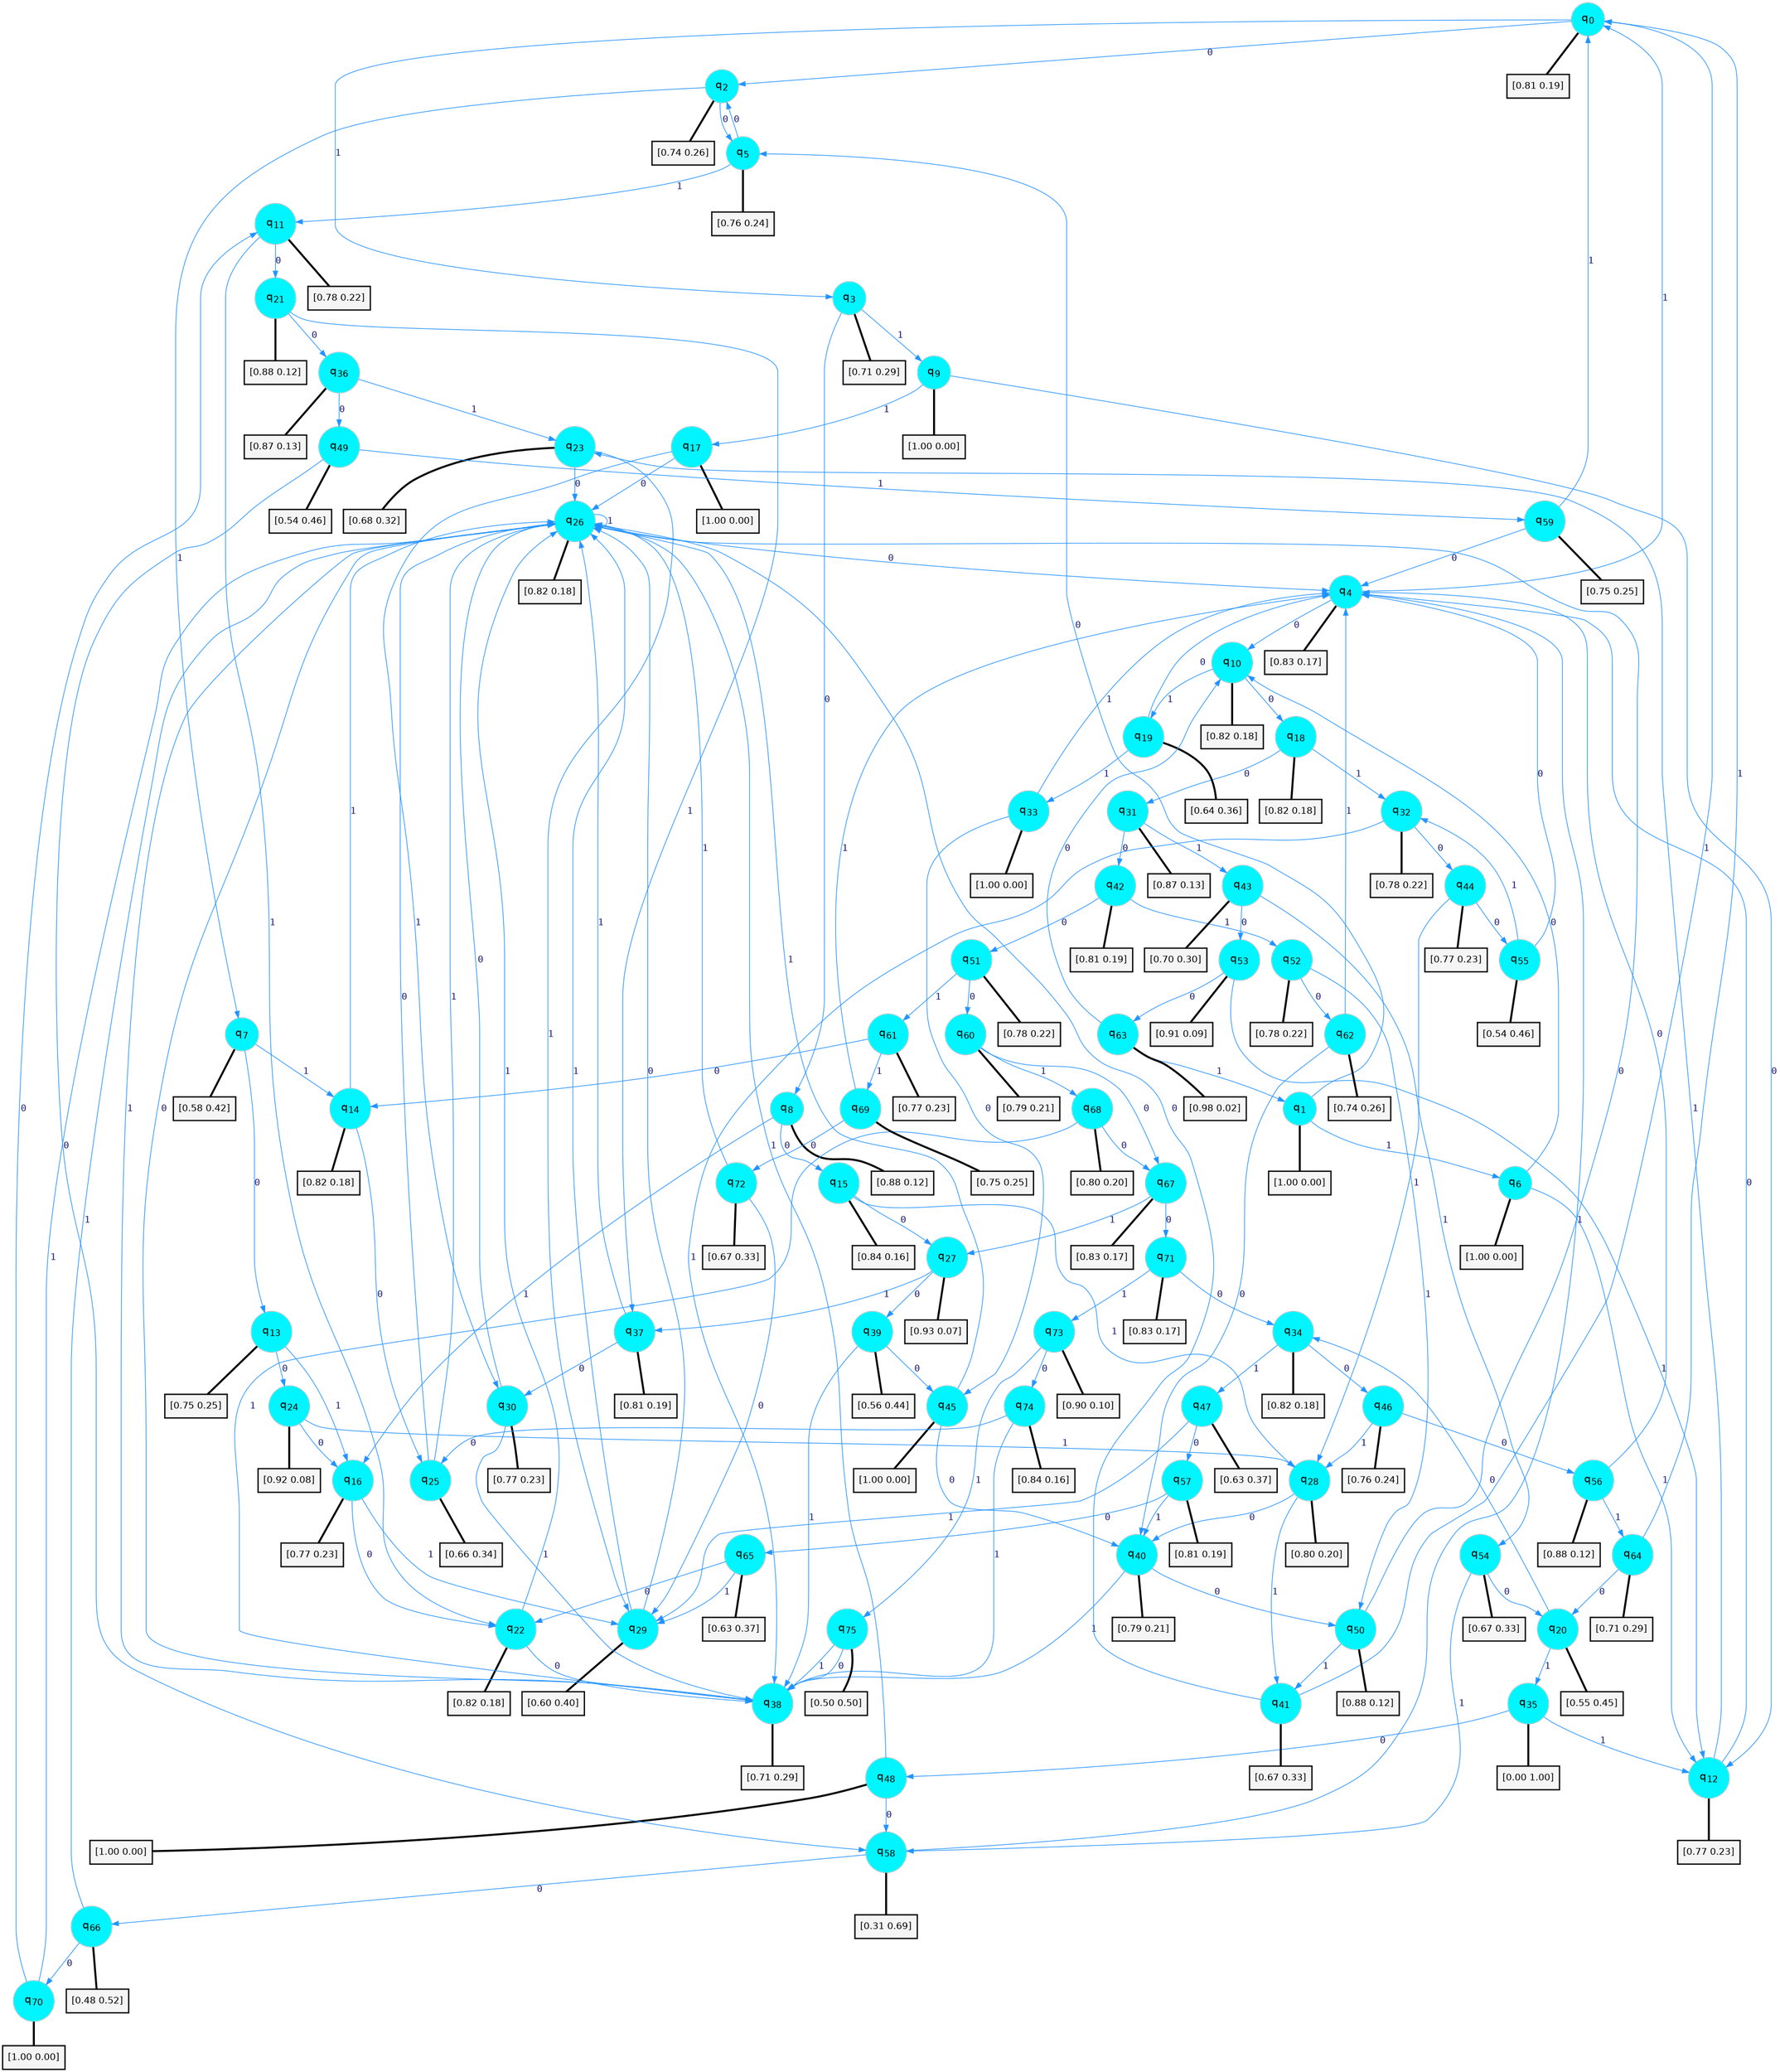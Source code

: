 digraph G {
graph [
bgcolor=transparent, dpi=300, rankdir=TD, size="40,25"];
node [
color=gray, fillcolor=turquoise1, fontcolor=black, fontname=Helvetica, fontsize=16, fontweight=bold, shape=circle, style=filled];
edge [
arrowsize=1, color=dodgerblue1, fontcolor=midnightblue, fontname=courier, fontweight=bold, penwidth=1, style=solid, weight=20];
0[label=<q<SUB>0</SUB>>];
1[label=<q<SUB>1</SUB>>];
2[label=<q<SUB>2</SUB>>];
3[label=<q<SUB>3</SUB>>];
4[label=<q<SUB>4</SUB>>];
5[label=<q<SUB>5</SUB>>];
6[label=<q<SUB>6</SUB>>];
7[label=<q<SUB>7</SUB>>];
8[label=<q<SUB>8</SUB>>];
9[label=<q<SUB>9</SUB>>];
10[label=<q<SUB>10</SUB>>];
11[label=<q<SUB>11</SUB>>];
12[label=<q<SUB>12</SUB>>];
13[label=<q<SUB>13</SUB>>];
14[label=<q<SUB>14</SUB>>];
15[label=<q<SUB>15</SUB>>];
16[label=<q<SUB>16</SUB>>];
17[label=<q<SUB>17</SUB>>];
18[label=<q<SUB>18</SUB>>];
19[label=<q<SUB>19</SUB>>];
20[label=<q<SUB>20</SUB>>];
21[label=<q<SUB>21</SUB>>];
22[label=<q<SUB>22</SUB>>];
23[label=<q<SUB>23</SUB>>];
24[label=<q<SUB>24</SUB>>];
25[label=<q<SUB>25</SUB>>];
26[label=<q<SUB>26</SUB>>];
27[label=<q<SUB>27</SUB>>];
28[label=<q<SUB>28</SUB>>];
29[label=<q<SUB>29</SUB>>];
30[label=<q<SUB>30</SUB>>];
31[label=<q<SUB>31</SUB>>];
32[label=<q<SUB>32</SUB>>];
33[label=<q<SUB>33</SUB>>];
34[label=<q<SUB>34</SUB>>];
35[label=<q<SUB>35</SUB>>];
36[label=<q<SUB>36</SUB>>];
37[label=<q<SUB>37</SUB>>];
38[label=<q<SUB>38</SUB>>];
39[label=<q<SUB>39</SUB>>];
40[label=<q<SUB>40</SUB>>];
41[label=<q<SUB>41</SUB>>];
42[label=<q<SUB>42</SUB>>];
43[label=<q<SUB>43</SUB>>];
44[label=<q<SUB>44</SUB>>];
45[label=<q<SUB>45</SUB>>];
46[label=<q<SUB>46</SUB>>];
47[label=<q<SUB>47</SUB>>];
48[label=<q<SUB>48</SUB>>];
49[label=<q<SUB>49</SUB>>];
50[label=<q<SUB>50</SUB>>];
51[label=<q<SUB>51</SUB>>];
52[label=<q<SUB>52</SUB>>];
53[label=<q<SUB>53</SUB>>];
54[label=<q<SUB>54</SUB>>];
55[label=<q<SUB>55</SUB>>];
56[label=<q<SUB>56</SUB>>];
57[label=<q<SUB>57</SUB>>];
58[label=<q<SUB>58</SUB>>];
59[label=<q<SUB>59</SUB>>];
60[label=<q<SUB>60</SUB>>];
61[label=<q<SUB>61</SUB>>];
62[label=<q<SUB>62</SUB>>];
63[label=<q<SUB>63</SUB>>];
64[label=<q<SUB>64</SUB>>];
65[label=<q<SUB>65</SUB>>];
66[label=<q<SUB>66</SUB>>];
67[label=<q<SUB>67</SUB>>];
68[label=<q<SUB>68</SUB>>];
69[label=<q<SUB>69</SUB>>];
70[label=<q<SUB>70</SUB>>];
71[label=<q<SUB>71</SUB>>];
72[label=<q<SUB>72</SUB>>];
73[label=<q<SUB>73</SUB>>];
74[label=<q<SUB>74</SUB>>];
75[label=<q<SUB>75</SUB>>];
76[label="[0.81 0.19]", shape=box,fontcolor=black, fontname=Helvetica, fontsize=14, penwidth=2, fillcolor=whitesmoke,color=black];
77[label="[1.00 0.00]", shape=box,fontcolor=black, fontname=Helvetica, fontsize=14, penwidth=2, fillcolor=whitesmoke,color=black];
78[label="[0.74 0.26]", shape=box,fontcolor=black, fontname=Helvetica, fontsize=14, penwidth=2, fillcolor=whitesmoke,color=black];
79[label="[0.71 0.29]", shape=box,fontcolor=black, fontname=Helvetica, fontsize=14, penwidth=2, fillcolor=whitesmoke,color=black];
80[label="[0.83 0.17]", shape=box,fontcolor=black, fontname=Helvetica, fontsize=14, penwidth=2, fillcolor=whitesmoke,color=black];
81[label="[0.76 0.24]", shape=box,fontcolor=black, fontname=Helvetica, fontsize=14, penwidth=2, fillcolor=whitesmoke,color=black];
82[label="[1.00 0.00]", shape=box,fontcolor=black, fontname=Helvetica, fontsize=14, penwidth=2, fillcolor=whitesmoke,color=black];
83[label="[0.58 0.42]", shape=box,fontcolor=black, fontname=Helvetica, fontsize=14, penwidth=2, fillcolor=whitesmoke,color=black];
84[label="[0.88 0.12]", shape=box,fontcolor=black, fontname=Helvetica, fontsize=14, penwidth=2, fillcolor=whitesmoke,color=black];
85[label="[1.00 0.00]", shape=box,fontcolor=black, fontname=Helvetica, fontsize=14, penwidth=2, fillcolor=whitesmoke,color=black];
86[label="[0.82 0.18]", shape=box,fontcolor=black, fontname=Helvetica, fontsize=14, penwidth=2, fillcolor=whitesmoke,color=black];
87[label="[0.78 0.22]", shape=box,fontcolor=black, fontname=Helvetica, fontsize=14, penwidth=2, fillcolor=whitesmoke,color=black];
88[label="[0.77 0.23]", shape=box,fontcolor=black, fontname=Helvetica, fontsize=14, penwidth=2, fillcolor=whitesmoke,color=black];
89[label="[0.75 0.25]", shape=box,fontcolor=black, fontname=Helvetica, fontsize=14, penwidth=2, fillcolor=whitesmoke,color=black];
90[label="[0.82 0.18]", shape=box,fontcolor=black, fontname=Helvetica, fontsize=14, penwidth=2, fillcolor=whitesmoke,color=black];
91[label="[0.84 0.16]", shape=box,fontcolor=black, fontname=Helvetica, fontsize=14, penwidth=2, fillcolor=whitesmoke,color=black];
92[label="[0.77 0.23]", shape=box,fontcolor=black, fontname=Helvetica, fontsize=14, penwidth=2, fillcolor=whitesmoke,color=black];
93[label="[1.00 0.00]", shape=box,fontcolor=black, fontname=Helvetica, fontsize=14, penwidth=2, fillcolor=whitesmoke,color=black];
94[label="[0.82 0.18]", shape=box,fontcolor=black, fontname=Helvetica, fontsize=14, penwidth=2, fillcolor=whitesmoke,color=black];
95[label="[0.64 0.36]", shape=box,fontcolor=black, fontname=Helvetica, fontsize=14, penwidth=2, fillcolor=whitesmoke,color=black];
96[label="[0.55 0.45]", shape=box,fontcolor=black, fontname=Helvetica, fontsize=14, penwidth=2, fillcolor=whitesmoke,color=black];
97[label="[0.88 0.12]", shape=box,fontcolor=black, fontname=Helvetica, fontsize=14, penwidth=2, fillcolor=whitesmoke,color=black];
98[label="[0.82 0.18]", shape=box,fontcolor=black, fontname=Helvetica, fontsize=14, penwidth=2, fillcolor=whitesmoke,color=black];
99[label="[0.68 0.32]", shape=box,fontcolor=black, fontname=Helvetica, fontsize=14, penwidth=2, fillcolor=whitesmoke,color=black];
100[label="[0.92 0.08]", shape=box,fontcolor=black, fontname=Helvetica, fontsize=14, penwidth=2, fillcolor=whitesmoke,color=black];
101[label="[0.66 0.34]", shape=box,fontcolor=black, fontname=Helvetica, fontsize=14, penwidth=2, fillcolor=whitesmoke,color=black];
102[label="[0.82 0.18]", shape=box,fontcolor=black, fontname=Helvetica, fontsize=14, penwidth=2, fillcolor=whitesmoke,color=black];
103[label="[0.93 0.07]", shape=box,fontcolor=black, fontname=Helvetica, fontsize=14, penwidth=2, fillcolor=whitesmoke,color=black];
104[label="[0.80 0.20]", shape=box,fontcolor=black, fontname=Helvetica, fontsize=14, penwidth=2, fillcolor=whitesmoke,color=black];
105[label="[0.60 0.40]", shape=box,fontcolor=black, fontname=Helvetica, fontsize=14, penwidth=2, fillcolor=whitesmoke,color=black];
106[label="[0.77 0.23]", shape=box,fontcolor=black, fontname=Helvetica, fontsize=14, penwidth=2, fillcolor=whitesmoke,color=black];
107[label="[0.87 0.13]", shape=box,fontcolor=black, fontname=Helvetica, fontsize=14, penwidth=2, fillcolor=whitesmoke,color=black];
108[label="[0.78 0.22]", shape=box,fontcolor=black, fontname=Helvetica, fontsize=14, penwidth=2, fillcolor=whitesmoke,color=black];
109[label="[1.00 0.00]", shape=box,fontcolor=black, fontname=Helvetica, fontsize=14, penwidth=2, fillcolor=whitesmoke,color=black];
110[label="[0.82 0.18]", shape=box,fontcolor=black, fontname=Helvetica, fontsize=14, penwidth=2, fillcolor=whitesmoke,color=black];
111[label="[0.00 1.00]", shape=box,fontcolor=black, fontname=Helvetica, fontsize=14, penwidth=2, fillcolor=whitesmoke,color=black];
112[label="[0.87 0.13]", shape=box,fontcolor=black, fontname=Helvetica, fontsize=14, penwidth=2, fillcolor=whitesmoke,color=black];
113[label="[0.81 0.19]", shape=box,fontcolor=black, fontname=Helvetica, fontsize=14, penwidth=2, fillcolor=whitesmoke,color=black];
114[label="[0.71 0.29]", shape=box,fontcolor=black, fontname=Helvetica, fontsize=14, penwidth=2, fillcolor=whitesmoke,color=black];
115[label="[0.56 0.44]", shape=box,fontcolor=black, fontname=Helvetica, fontsize=14, penwidth=2, fillcolor=whitesmoke,color=black];
116[label="[0.79 0.21]", shape=box,fontcolor=black, fontname=Helvetica, fontsize=14, penwidth=2, fillcolor=whitesmoke,color=black];
117[label="[0.67 0.33]", shape=box,fontcolor=black, fontname=Helvetica, fontsize=14, penwidth=2, fillcolor=whitesmoke,color=black];
118[label="[0.81 0.19]", shape=box,fontcolor=black, fontname=Helvetica, fontsize=14, penwidth=2, fillcolor=whitesmoke,color=black];
119[label="[0.70 0.30]", shape=box,fontcolor=black, fontname=Helvetica, fontsize=14, penwidth=2, fillcolor=whitesmoke,color=black];
120[label="[0.77 0.23]", shape=box,fontcolor=black, fontname=Helvetica, fontsize=14, penwidth=2, fillcolor=whitesmoke,color=black];
121[label="[1.00 0.00]", shape=box,fontcolor=black, fontname=Helvetica, fontsize=14, penwidth=2, fillcolor=whitesmoke,color=black];
122[label="[0.76 0.24]", shape=box,fontcolor=black, fontname=Helvetica, fontsize=14, penwidth=2, fillcolor=whitesmoke,color=black];
123[label="[0.63 0.37]", shape=box,fontcolor=black, fontname=Helvetica, fontsize=14, penwidth=2, fillcolor=whitesmoke,color=black];
124[label="[1.00 0.00]", shape=box,fontcolor=black, fontname=Helvetica, fontsize=14, penwidth=2, fillcolor=whitesmoke,color=black];
125[label="[0.54 0.46]", shape=box,fontcolor=black, fontname=Helvetica, fontsize=14, penwidth=2, fillcolor=whitesmoke,color=black];
126[label="[0.88 0.12]", shape=box,fontcolor=black, fontname=Helvetica, fontsize=14, penwidth=2, fillcolor=whitesmoke,color=black];
127[label="[0.78 0.22]", shape=box,fontcolor=black, fontname=Helvetica, fontsize=14, penwidth=2, fillcolor=whitesmoke,color=black];
128[label="[0.78 0.22]", shape=box,fontcolor=black, fontname=Helvetica, fontsize=14, penwidth=2, fillcolor=whitesmoke,color=black];
129[label="[0.91 0.09]", shape=box,fontcolor=black, fontname=Helvetica, fontsize=14, penwidth=2, fillcolor=whitesmoke,color=black];
130[label="[0.67 0.33]", shape=box,fontcolor=black, fontname=Helvetica, fontsize=14, penwidth=2, fillcolor=whitesmoke,color=black];
131[label="[0.54 0.46]", shape=box,fontcolor=black, fontname=Helvetica, fontsize=14, penwidth=2, fillcolor=whitesmoke,color=black];
132[label="[0.88 0.12]", shape=box,fontcolor=black, fontname=Helvetica, fontsize=14, penwidth=2, fillcolor=whitesmoke,color=black];
133[label="[0.81 0.19]", shape=box,fontcolor=black, fontname=Helvetica, fontsize=14, penwidth=2, fillcolor=whitesmoke,color=black];
134[label="[0.31 0.69]", shape=box,fontcolor=black, fontname=Helvetica, fontsize=14, penwidth=2, fillcolor=whitesmoke,color=black];
135[label="[0.75 0.25]", shape=box,fontcolor=black, fontname=Helvetica, fontsize=14, penwidth=2, fillcolor=whitesmoke,color=black];
136[label="[0.79 0.21]", shape=box,fontcolor=black, fontname=Helvetica, fontsize=14, penwidth=2, fillcolor=whitesmoke,color=black];
137[label="[0.77 0.23]", shape=box,fontcolor=black, fontname=Helvetica, fontsize=14, penwidth=2, fillcolor=whitesmoke,color=black];
138[label="[0.74 0.26]", shape=box,fontcolor=black, fontname=Helvetica, fontsize=14, penwidth=2, fillcolor=whitesmoke,color=black];
139[label="[0.98 0.02]", shape=box,fontcolor=black, fontname=Helvetica, fontsize=14, penwidth=2, fillcolor=whitesmoke,color=black];
140[label="[0.71 0.29]", shape=box,fontcolor=black, fontname=Helvetica, fontsize=14, penwidth=2, fillcolor=whitesmoke,color=black];
141[label="[0.63 0.37]", shape=box,fontcolor=black, fontname=Helvetica, fontsize=14, penwidth=2, fillcolor=whitesmoke,color=black];
142[label="[0.48 0.52]", shape=box,fontcolor=black, fontname=Helvetica, fontsize=14, penwidth=2, fillcolor=whitesmoke,color=black];
143[label="[0.83 0.17]", shape=box,fontcolor=black, fontname=Helvetica, fontsize=14, penwidth=2, fillcolor=whitesmoke,color=black];
144[label="[0.80 0.20]", shape=box,fontcolor=black, fontname=Helvetica, fontsize=14, penwidth=2, fillcolor=whitesmoke,color=black];
145[label="[0.75 0.25]", shape=box,fontcolor=black, fontname=Helvetica, fontsize=14, penwidth=2, fillcolor=whitesmoke,color=black];
146[label="[1.00 0.00]", shape=box,fontcolor=black, fontname=Helvetica, fontsize=14, penwidth=2, fillcolor=whitesmoke,color=black];
147[label="[0.83 0.17]", shape=box,fontcolor=black, fontname=Helvetica, fontsize=14, penwidth=2, fillcolor=whitesmoke,color=black];
148[label="[0.67 0.33]", shape=box,fontcolor=black, fontname=Helvetica, fontsize=14, penwidth=2, fillcolor=whitesmoke,color=black];
149[label="[0.90 0.10]", shape=box,fontcolor=black, fontname=Helvetica, fontsize=14, penwidth=2, fillcolor=whitesmoke,color=black];
150[label="[0.84 0.16]", shape=box,fontcolor=black, fontname=Helvetica, fontsize=14, penwidth=2, fillcolor=whitesmoke,color=black];
151[label="[0.50 0.50]", shape=box,fontcolor=black, fontname=Helvetica, fontsize=14, penwidth=2, fillcolor=whitesmoke,color=black];
0->2 [label=0];
0->3 [label=1];
0->76 [arrowhead=none, penwidth=3,color=black];
1->5 [label=0];
1->6 [label=1];
1->77 [arrowhead=none, penwidth=3,color=black];
2->5 [label=0];
2->7 [label=1];
2->78 [arrowhead=none, penwidth=3,color=black];
3->8 [label=0];
3->9 [label=1];
3->79 [arrowhead=none, penwidth=3,color=black];
4->10 [label=0];
4->0 [label=1];
4->80 [arrowhead=none, penwidth=3,color=black];
5->2 [label=0];
5->11 [label=1];
5->81 [arrowhead=none, penwidth=3,color=black];
6->10 [label=0];
6->12 [label=1];
6->82 [arrowhead=none, penwidth=3,color=black];
7->13 [label=0];
7->14 [label=1];
7->83 [arrowhead=none, penwidth=3,color=black];
8->15 [label=0];
8->16 [label=1];
8->84 [arrowhead=none, penwidth=3,color=black];
9->12 [label=0];
9->17 [label=1];
9->85 [arrowhead=none, penwidth=3,color=black];
10->18 [label=0];
10->19 [label=1];
10->86 [arrowhead=none, penwidth=3,color=black];
11->21 [label=0];
11->22 [label=1];
11->87 [arrowhead=none, penwidth=3,color=black];
12->4 [label=0];
12->23 [label=1];
12->88 [arrowhead=none, penwidth=3,color=black];
13->24 [label=0];
13->16 [label=1];
13->89 [arrowhead=none, penwidth=3,color=black];
14->25 [label=0];
14->26 [label=1];
14->90 [arrowhead=none, penwidth=3,color=black];
15->27 [label=0];
15->28 [label=1];
15->91 [arrowhead=none, penwidth=3,color=black];
16->22 [label=0];
16->29 [label=1];
16->92 [arrowhead=none, penwidth=3,color=black];
17->26 [label=0];
17->30 [label=1];
17->93 [arrowhead=none, penwidth=3,color=black];
18->31 [label=0];
18->32 [label=1];
18->94 [arrowhead=none, penwidth=3,color=black];
19->4 [label=0];
19->33 [label=1];
19->95 [arrowhead=none, penwidth=3,color=black];
20->34 [label=0];
20->35 [label=1];
20->96 [arrowhead=none, penwidth=3,color=black];
21->36 [label=0];
21->37 [label=1];
21->97 [arrowhead=none, penwidth=3,color=black];
22->38 [label=0];
22->26 [label=1];
22->98 [arrowhead=none, penwidth=3,color=black];
23->26 [label=0];
23->29 [label=1];
23->99 [arrowhead=none, penwidth=3,color=black];
24->16 [label=0];
24->28 [label=1];
24->100 [arrowhead=none, penwidth=3,color=black];
25->26 [label=0];
25->26 [label=1];
25->101 [arrowhead=none, penwidth=3,color=black];
26->4 [label=0];
26->26 [label=1];
26->102 [arrowhead=none, penwidth=3,color=black];
27->39 [label=0];
27->37 [label=1];
27->103 [arrowhead=none, penwidth=3,color=black];
28->40 [label=0];
28->41 [label=1];
28->104 [arrowhead=none, penwidth=3,color=black];
29->26 [label=0];
29->26 [label=1];
29->105 [arrowhead=none, penwidth=3,color=black];
30->26 [label=0];
30->38 [label=1];
30->106 [arrowhead=none, penwidth=3,color=black];
31->42 [label=0];
31->43 [label=1];
31->107 [arrowhead=none, penwidth=3,color=black];
32->44 [label=0];
32->38 [label=1];
32->108 [arrowhead=none, penwidth=3,color=black];
33->45 [label=0];
33->4 [label=1];
33->109 [arrowhead=none, penwidth=3,color=black];
34->46 [label=0];
34->47 [label=1];
34->110 [arrowhead=none, penwidth=3,color=black];
35->48 [label=0];
35->12 [label=1];
35->111 [arrowhead=none, penwidth=3,color=black];
36->49 [label=0];
36->23 [label=1];
36->112 [arrowhead=none, penwidth=3,color=black];
37->30 [label=0];
37->26 [label=1];
37->113 [arrowhead=none, penwidth=3,color=black];
38->26 [label=0];
38->26 [label=1];
38->114 [arrowhead=none, penwidth=3,color=black];
39->45 [label=0];
39->38 [label=1];
39->115 [arrowhead=none, penwidth=3,color=black];
40->50 [label=0];
40->38 [label=1];
40->116 [arrowhead=none, penwidth=3,color=black];
41->26 [label=0];
41->0 [label=1];
41->117 [arrowhead=none, penwidth=3,color=black];
42->51 [label=0];
42->52 [label=1];
42->118 [arrowhead=none, penwidth=3,color=black];
43->53 [label=0];
43->54 [label=1];
43->119 [arrowhead=none, penwidth=3,color=black];
44->55 [label=0];
44->28 [label=1];
44->120 [arrowhead=none, penwidth=3,color=black];
45->40 [label=0];
45->26 [label=1];
45->121 [arrowhead=none, penwidth=3,color=black];
46->56 [label=0];
46->28 [label=1];
46->122 [arrowhead=none, penwidth=3,color=black];
47->57 [label=0];
47->29 [label=1];
47->123 [arrowhead=none, penwidth=3,color=black];
48->58 [label=0];
48->26 [label=1];
48->124 [arrowhead=none, penwidth=3,color=black];
49->58 [label=0];
49->59 [label=1];
49->125 [arrowhead=none, penwidth=3,color=black];
50->26 [label=0];
50->41 [label=1];
50->126 [arrowhead=none, penwidth=3,color=black];
51->60 [label=0];
51->61 [label=1];
51->127 [arrowhead=none, penwidth=3,color=black];
52->62 [label=0];
52->50 [label=1];
52->128 [arrowhead=none, penwidth=3,color=black];
53->63 [label=0];
53->12 [label=1];
53->129 [arrowhead=none, penwidth=3,color=black];
54->20 [label=0];
54->58 [label=1];
54->130 [arrowhead=none, penwidth=3,color=black];
55->4 [label=0];
55->32 [label=1];
55->131 [arrowhead=none, penwidth=3,color=black];
56->4 [label=0];
56->64 [label=1];
56->132 [arrowhead=none, penwidth=3,color=black];
57->65 [label=0];
57->40 [label=1];
57->133 [arrowhead=none, penwidth=3,color=black];
58->66 [label=0];
58->4 [label=1];
58->134 [arrowhead=none, penwidth=3,color=black];
59->4 [label=0];
59->0 [label=1];
59->135 [arrowhead=none, penwidth=3,color=black];
60->67 [label=0];
60->68 [label=1];
60->136 [arrowhead=none, penwidth=3,color=black];
61->14 [label=0];
61->69 [label=1];
61->137 [arrowhead=none, penwidth=3,color=black];
62->40 [label=0];
62->4 [label=1];
62->138 [arrowhead=none, penwidth=3,color=black];
63->10 [label=0];
63->1 [label=1];
63->139 [arrowhead=none, penwidth=3,color=black];
64->20 [label=0];
64->0 [label=1];
64->140 [arrowhead=none, penwidth=3,color=black];
65->22 [label=0];
65->29 [label=1];
65->141 [arrowhead=none, penwidth=3,color=black];
66->70 [label=0];
66->26 [label=1];
66->142 [arrowhead=none, penwidth=3,color=black];
67->71 [label=0];
67->27 [label=1];
67->143 [arrowhead=none, penwidth=3,color=black];
68->67 [label=0];
68->38 [label=1];
68->144 [arrowhead=none, penwidth=3,color=black];
69->72 [label=0];
69->4 [label=1];
69->145 [arrowhead=none, penwidth=3,color=black];
70->11 [label=0];
70->26 [label=1];
70->146 [arrowhead=none, penwidth=3,color=black];
71->34 [label=0];
71->73 [label=1];
71->147 [arrowhead=none, penwidth=3,color=black];
72->29 [label=0];
72->26 [label=1];
72->148 [arrowhead=none, penwidth=3,color=black];
73->74 [label=0];
73->75 [label=1];
73->149 [arrowhead=none, penwidth=3,color=black];
74->25 [label=0];
74->38 [label=1];
74->150 [arrowhead=none, penwidth=3,color=black];
75->38 [label=0];
75->38 [label=1];
75->151 [arrowhead=none, penwidth=3,color=black];
}
